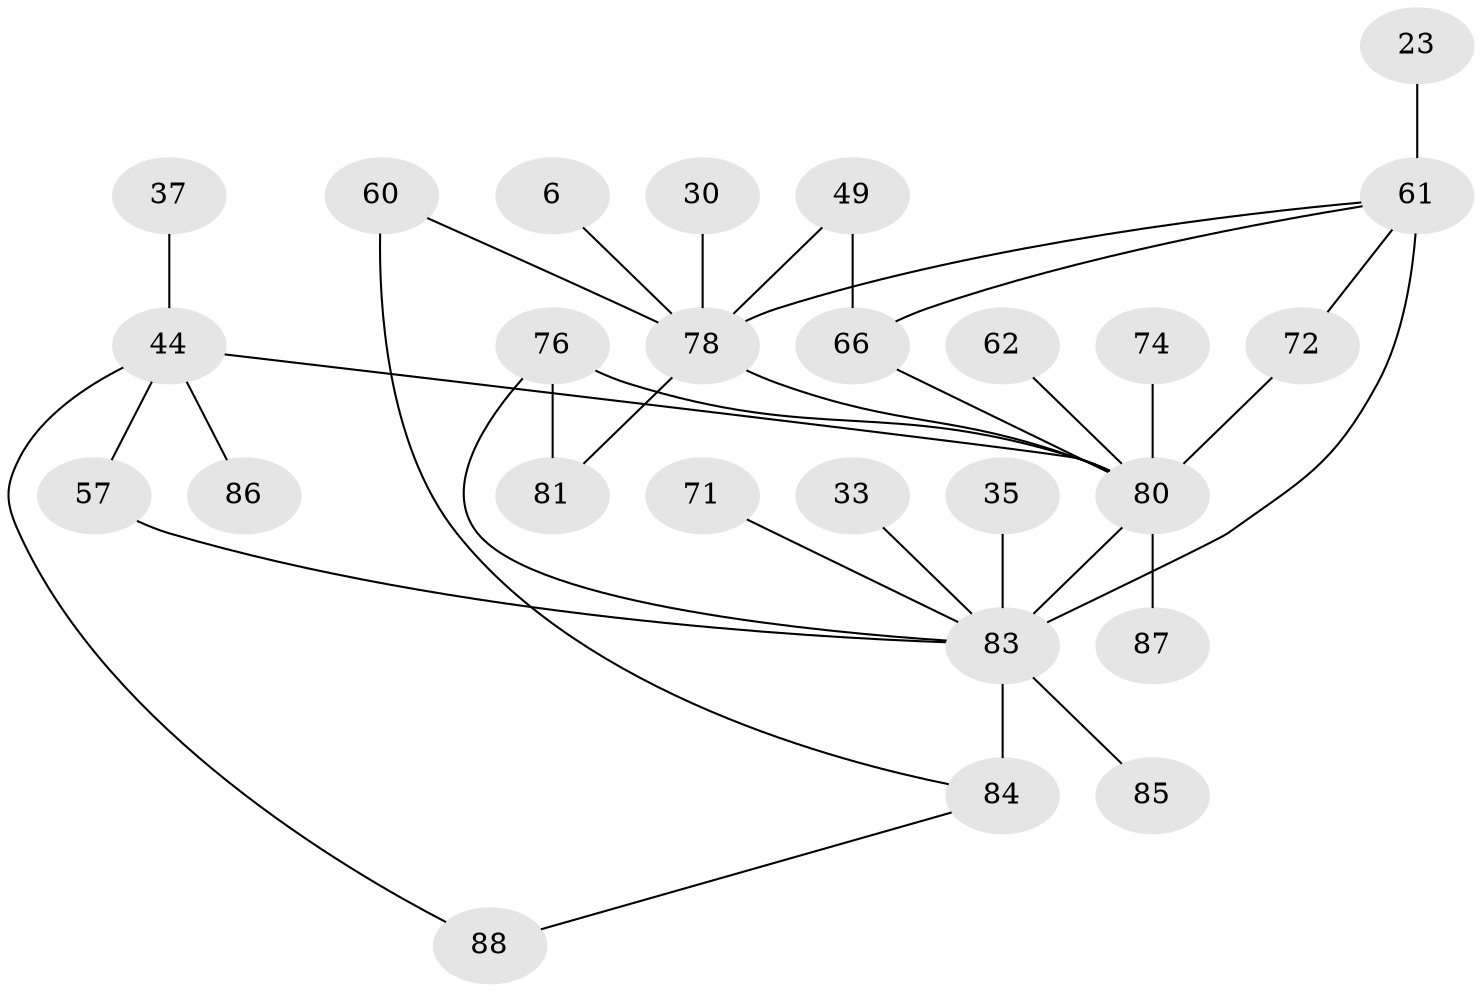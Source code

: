 // original degree distribution, {4: 0.09090909090909091, 5: 0.056818181818181816, 3: 0.25, 10: 0.011363636363636364, 1: 0.2159090909090909, 2: 0.32954545454545453, 6: 0.045454545454545456}
// Generated by graph-tools (version 1.1) at 2025/45/03/04/25 21:45:40]
// undirected, 26 vertices, 34 edges
graph export_dot {
graph [start="1"]
  node [color=gray90,style=filled];
  6;
  23;
  30;
  33;
  35;
  37;
  44 [super="+34"];
  49;
  57 [super="+38"];
  60 [super="+26"];
  61 [super="+9+48"];
  62;
  66 [super="+65"];
  71;
  72;
  74 [super="+67"];
  76 [super="+56+63+69"];
  78 [super="+41+15"];
  80 [super="+68+39+73+70"];
  81 [super="+45+14"];
  83 [super="+79+82+77+10+19"];
  84 [super="+50+17"];
  85;
  86;
  87 [super="+75"];
  88;
  6 -- 78;
  23 -- 61;
  30 -- 78;
  33 -- 83;
  35 -- 83;
  37 -- 44;
  44 -- 86;
  44 -- 88;
  44 -- 57 [weight=2];
  44 -- 80 [weight=2];
  49 -- 78 [weight=2];
  49 -- 66 [weight=2];
  57 -- 83;
  60 -- 84;
  60 -- 78;
  61 -- 66;
  61 -- 72;
  61 -- 78;
  61 -- 83 [weight=4];
  62 -- 80;
  66 -- 80;
  71 -- 83;
  72 -- 80;
  74 -- 80;
  76 -- 80 [weight=2];
  76 -- 81;
  76 -- 83;
  78 -- 80 [weight=6];
  78 -- 81 [weight=2];
  80 -- 83 [weight=3];
  80 -- 87;
  83 -- 84 [weight=5];
  83 -- 85;
  84 -- 88;
}
